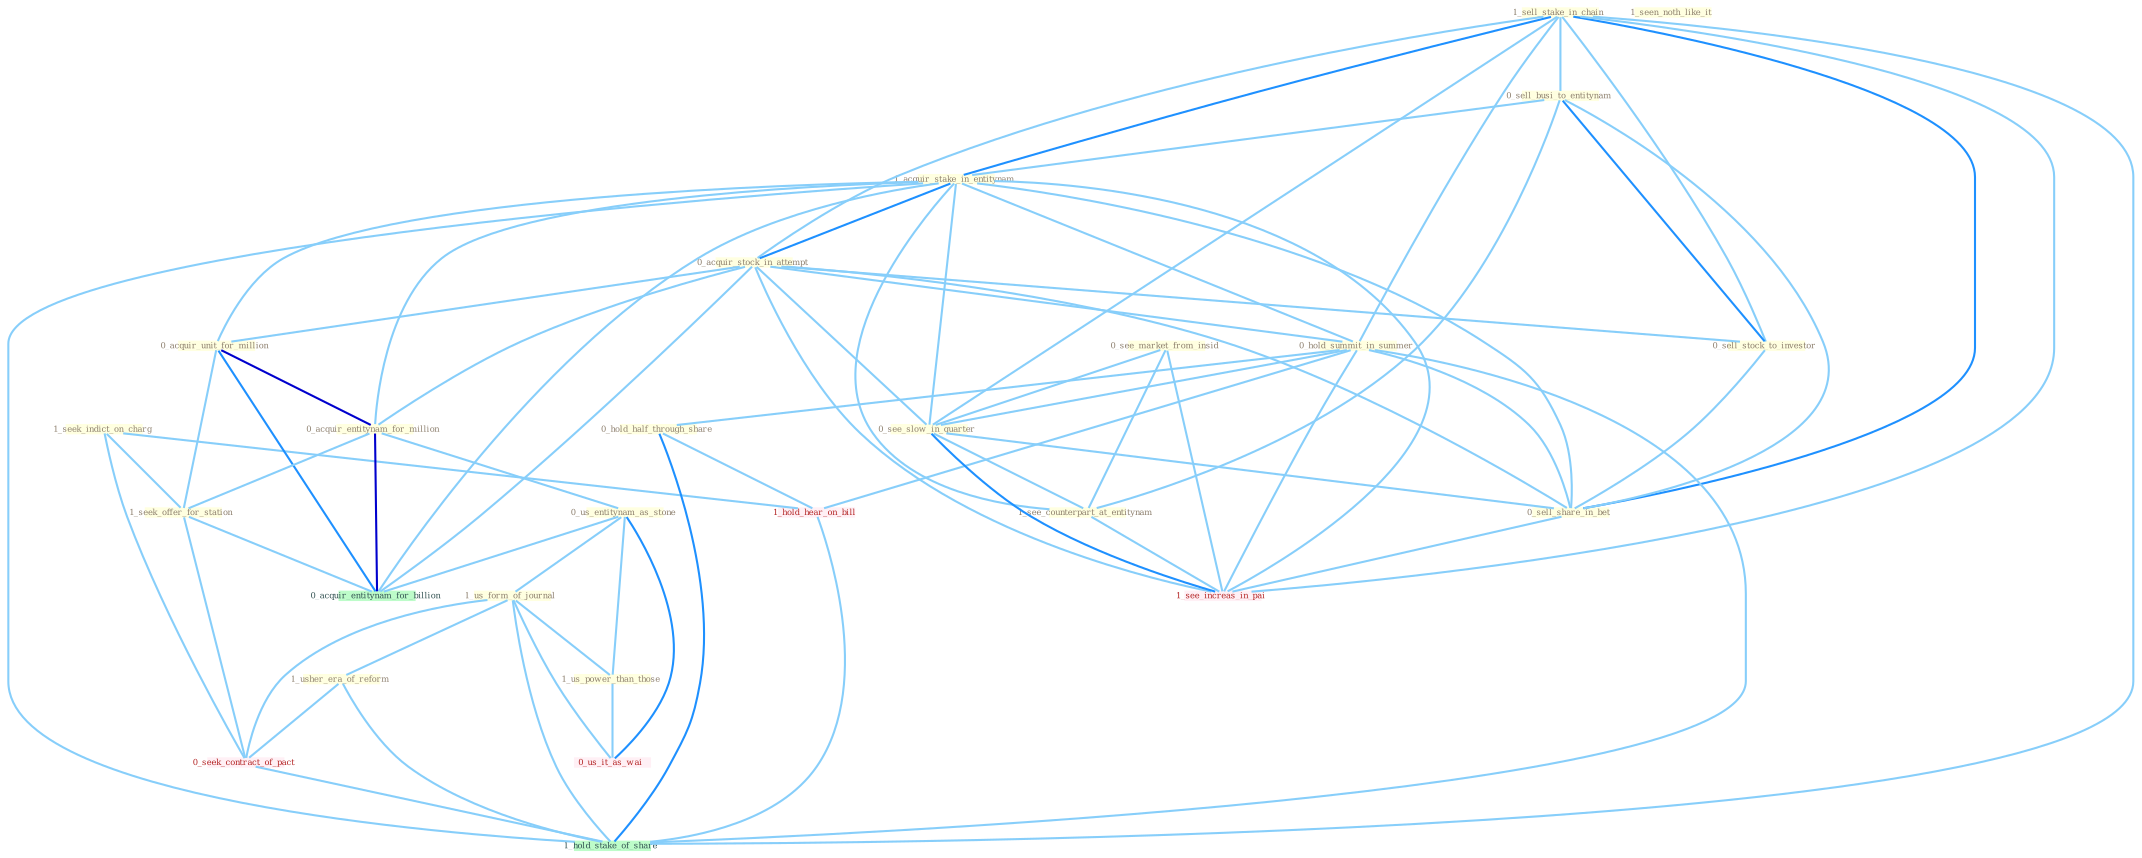 Graph G{ 
    node
    [shape=polygon,style=filled,width=.5,height=.06,color="#BDFCC9",fixedsize=true,fontsize=4,
    fontcolor="#2f4f4f"];
    {node
    [color="#ffffe0", fontcolor="#8b7d6b"] "1_sell_stake_in_chain " "0_see_market_from_insid " "0_sell_busi_to_entitynam " "1_acquir_stake_in_entitynam " "0_acquir_stock_in_attempt " "0_sell_stock_to_investor " "1_seek_indict_on_charg " "0_hold_summit_in_summer " "0_acquir_unit_for_million " "0_see_slow_in_quarter " "1_see_counterpart_at_entitynam " "0_acquir_entitynam_for_million " "1_seek_offer_for_station " "0_us_entitynam_as_stone " "1_us_form_of_journal " "1_seen_noth_like_it " "0_hold_half_through_share " "1_us_power_than_those " "1_usher_era_of_reform " "0_sell_share_in_bet "}
{node [color="#fff0f5", fontcolor="#b22222"] "0_seek_contract_of_pact " "0_us_it_as_wai " "1_see_increas_in_pai " "1_hold_hear_on_bill "}
edge [color="#B0E2FF"];

	"1_sell_stake_in_chain " -- "0_sell_busi_to_entitynam " [w="1", color="#87cefa" ];
	"1_sell_stake_in_chain " -- "1_acquir_stake_in_entitynam " [w="2", color="#1e90ff" , len=0.8];
	"1_sell_stake_in_chain " -- "0_acquir_stock_in_attempt " [w="1", color="#87cefa" ];
	"1_sell_stake_in_chain " -- "0_sell_stock_to_investor " [w="1", color="#87cefa" ];
	"1_sell_stake_in_chain " -- "0_hold_summit_in_summer " [w="1", color="#87cefa" ];
	"1_sell_stake_in_chain " -- "0_see_slow_in_quarter " [w="1", color="#87cefa" ];
	"1_sell_stake_in_chain " -- "0_sell_share_in_bet " [w="2", color="#1e90ff" , len=0.8];
	"1_sell_stake_in_chain " -- "1_see_increas_in_pai " [w="1", color="#87cefa" ];
	"1_sell_stake_in_chain " -- "1_hold_stake_of_share " [w="1", color="#87cefa" ];
	"0_see_market_from_insid " -- "0_see_slow_in_quarter " [w="1", color="#87cefa" ];
	"0_see_market_from_insid " -- "1_see_counterpart_at_entitynam " [w="1", color="#87cefa" ];
	"0_see_market_from_insid " -- "1_see_increas_in_pai " [w="1", color="#87cefa" ];
	"0_sell_busi_to_entitynam " -- "1_acquir_stake_in_entitynam " [w="1", color="#87cefa" ];
	"0_sell_busi_to_entitynam " -- "0_sell_stock_to_investor " [w="2", color="#1e90ff" , len=0.8];
	"0_sell_busi_to_entitynam " -- "1_see_counterpart_at_entitynam " [w="1", color="#87cefa" ];
	"0_sell_busi_to_entitynam " -- "0_sell_share_in_bet " [w="1", color="#87cefa" ];
	"1_acquir_stake_in_entitynam " -- "0_acquir_stock_in_attempt " [w="2", color="#1e90ff" , len=0.8];
	"1_acquir_stake_in_entitynam " -- "0_hold_summit_in_summer " [w="1", color="#87cefa" ];
	"1_acquir_stake_in_entitynam " -- "0_acquir_unit_for_million " [w="1", color="#87cefa" ];
	"1_acquir_stake_in_entitynam " -- "0_see_slow_in_quarter " [w="1", color="#87cefa" ];
	"1_acquir_stake_in_entitynam " -- "1_see_counterpart_at_entitynam " [w="1", color="#87cefa" ];
	"1_acquir_stake_in_entitynam " -- "0_acquir_entitynam_for_million " [w="1", color="#87cefa" ];
	"1_acquir_stake_in_entitynam " -- "0_sell_share_in_bet " [w="1", color="#87cefa" ];
	"1_acquir_stake_in_entitynam " -- "0_acquir_entitynam_for_billion " [w="1", color="#87cefa" ];
	"1_acquir_stake_in_entitynam " -- "1_see_increas_in_pai " [w="1", color="#87cefa" ];
	"1_acquir_stake_in_entitynam " -- "1_hold_stake_of_share " [w="1", color="#87cefa" ];
	"0_acquir_stock_in_attempt " -- "0_sell_stock_to_investor " [w="1", color="#87cefa" ];
	"0_acquir_stock_in_attempt " -- "0_hold_summit_in_summer " [w="1", color="#87cefa" ];
	"0_acquir_stock_in_attempt " -- "0_acquir_unit_for_million " [w="1", color="#87cefa" ];
	"0_acquir_stock_in_attempt " -- "0_see_slow_in_quarter " [w="1", color="#87cefa" ];
	"0_acquir_stock_in_attempt " -- "0_acquir_entitynam_for_million " [w="1", color="#87cefa" ];
	"0_acquir_stock_in_attempt " -- "0_sell_share_in_bet " [w="1", color="#87cefa" ];
	"0_acquir_stock_in_attempt " -- "0_acquir_entitynam_for_billion " [w="1", color="#87cefa" ];
	"0_acquir_stock_in_attempt " -- "1_see_increas_in_pai " [w="1", color="#87cefa" ];
	"0_sell_stock_to_investor " -- "0_sell_share_in_bet " [w="1", color="#87cefa" ];
	"1_seek_indict_on_charg " -- "1_seek_offer_for_station " [w="1", color="#87cefa" ];
	"1_seek_indict_on_charg " -- "0_seek_contract_of_pact " [w="1", color="#87cefa" ];
	"1_seek_indict_on_charg " -- "1_hold_hear_on_bill " [w="1", color="#87cefa" ];
	"0_hold_summit_in_summer " -- "0_see_slow_in_quarter " [w="1", color="#87cefa" ];
	"0_hold_summit_in_summer " -- "0_hold_half_through_share " [w="1", color="#87cefa" ];
	"0_hold_summit_in_summer " -- "0_sell_share_in_bet " [w="1", color="#87cefa" ];
	"0_hold_summit_in_summer " -- "1_see_increas_in_pai " [w="1", color="#87cefa" ];
	"0_hold_summit_in_summer " -- "1_hold_hear_on_bill " [w="1", color="#87cefa" ];
	"0_hold_summit_in_summer " -- "1_hold_stake_of_share " [w="1", color="#87cefa" ];
	"0_acquir_unit_for_million " -- "0_acquir_entitynam_for_million " [w="3", color="#0000cd" , len=0.6];
	"0_acquir_unit_for_million " -- "1_seek_offer_for_station " [w="1", color="#87cefa" ];
	"0_acquir_unit_for_million " -- "0_acquir_entitynam_for_billion " [w="2", color="#1e90ff" , len=0.8];
	"0_see_slow_in_quarter " -- "1_see_counterpart_at_entitynam " [w="1", color="#87cefa" ];
	"0_see_slow_in_quarter " -- "0_sell_share_in_bet " [w="1", color="#87cefa" ];
	"0_see_slow_in_quarter " -- "1_see_increas_in_pai " [w="2", color="#1e90ff" , len=0.8];
	"1_see_counterpart_at_entitynam " -- "1_see_increas_in_pai " [w="1", color="#87cefa" ];
	"0_acquir_entitynam_for_million " -- "1_seek_offer_for_station " [w="1", color="#87cefa" ];
	"0_acquir_entitynam_for_million " -- "0_us_entitynam_as_stone " [w="1", color="#87cefa" ];
	"0_acquir_entitynam_for_million " -- "0_acquir_entitynam_for_billion " [w="3", color="#0000cd" , len=0.6];
	"1_seek_offer_for_station " -- "0_seek_contract_of_pact " [w="1", color="#87cefa" ];
	"1_seek_offer_for_station " -- "0_acquir_entitynam_for_billion " [w="1", color="#87cefa" ];
	"0_us_entitynam_as_stone " -- "1_us_form_of_journal " [w="1", color="#87cefa" ];
	"0_us_entitynam_as_stone " -- "1_us_power_than_those " [w="1", color="#87cefa" ];
	"0_us_entitynam_as_stone " -- "0_us_it_as_wai " [w="2", color="#1e90ff" , len=0.8];
	"0_us_entitynam_as_stone " -- "0_acquir_entitynam_for_billion " [w="1", color="#87cefa" ];
	"1_us_form_of_journal " -- "1_us_power_than_those " [w="1", color="#87cefa" ];
	"1_us_form_of_journal " -- "1_usher_era_of_reform " [w="1", color="#87cefa" ];
	"1_us_form_of_journal " -- "0_seek_contract_of_pact " [w="1", color="#87cefa" ];
	"1_us_form_of_journal " -- "0_us_it_as_wai " [w="1", color="#87cefa" ];
	"1_us_form_of_journal " -- "1_hold_stake_of_share " [w="1", color="#87cefa" ];
	"0_hold_half_through_share " -- "1_hold_hear_on_bill " [w="1", color="#87cefa" ];
	"0_hold_half_through_share " -- "1_hold_stake_of_share " [w="2", color="#1e90ff" , len=0.8];
	"1_us_power_than_those " -- "0_us_it_as_wai " [w="1", color="#87cefa" ];
	"1_usher_era_of_reform " -- "0_seek_contract_of_pact " [w="1", color="#87cefa" ];
	"1_usher_era_of_reform " -- "1_hold_stake_of_share " [w="1", color="#87cefa" ];
	"0_sell_share_in_bet " -- "1_see_increas_in_pai " [w="1", color="#87cefa" ];
	"0_seek_contract_of_pact " -- "1_hold_stake_of_share " [w="1", color="#87cefa" ];
	"1_hold_hear_on_bill " -- "1_hold_stake_of_share " [w="1", color="#87cefa" ];
}